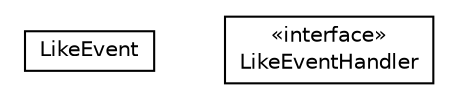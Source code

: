 #!/usr/local/bin/dot
#
# Class diagram 
# Generated by UMLGraph version 5.4 (http://www.umlgraph.org/)
#

digraph G {
	edge [fontname="Helvetica",fontsize=10,labelfontname="Helvetica",labelfontsize=10];
	node [fontname="Helvetica",fontsize=10,shape=plaintext];
	nodesep=0.25;
	ranksep=0.5;
	// hu.sch.kfc.shared.event.LikeEvent
	c0 [label=<<table title="hu.sch.kfc.shared.event.LikeEvent" border="0" cellborder="1" cellspacing="0" cellpadding="2" port="p" href="./LikeEvent.html">
		<tr><td><table border="0" cellspacing="0" cellpadding="1">
<tr><td align="center" balign="center"> LikeEvent </td></tr>
		</table></td></tr>
		</table>>, URL="./LikeEvent.html", fontname="Helvetica", fontcolor="black", fontsize=10.0];
	// hu.sch.kfc.shared.event.LikeEventHandler
	c1 [label=<<table title="hu.sch.kfc.shared.event.LikeEventHandler" border="0" cellborder="1" cellspacing="0" cellpadding="2" port="p" href="./LikeEventHandler.html">
		<tr><td><table border="0" cellspacing="0" cellpadding="1">
<tr><td align="center" balign="center"> &#171;interface&#187; </td></tr>
<tr><td align="center" balign="center"> LikeEventHandler </td></tr>
		</table></td></tr>
		</table>>, URL="./LikeEventHandler.html", fontname="Helvetica", fontcolor="black", fontsize=10.0];
}

